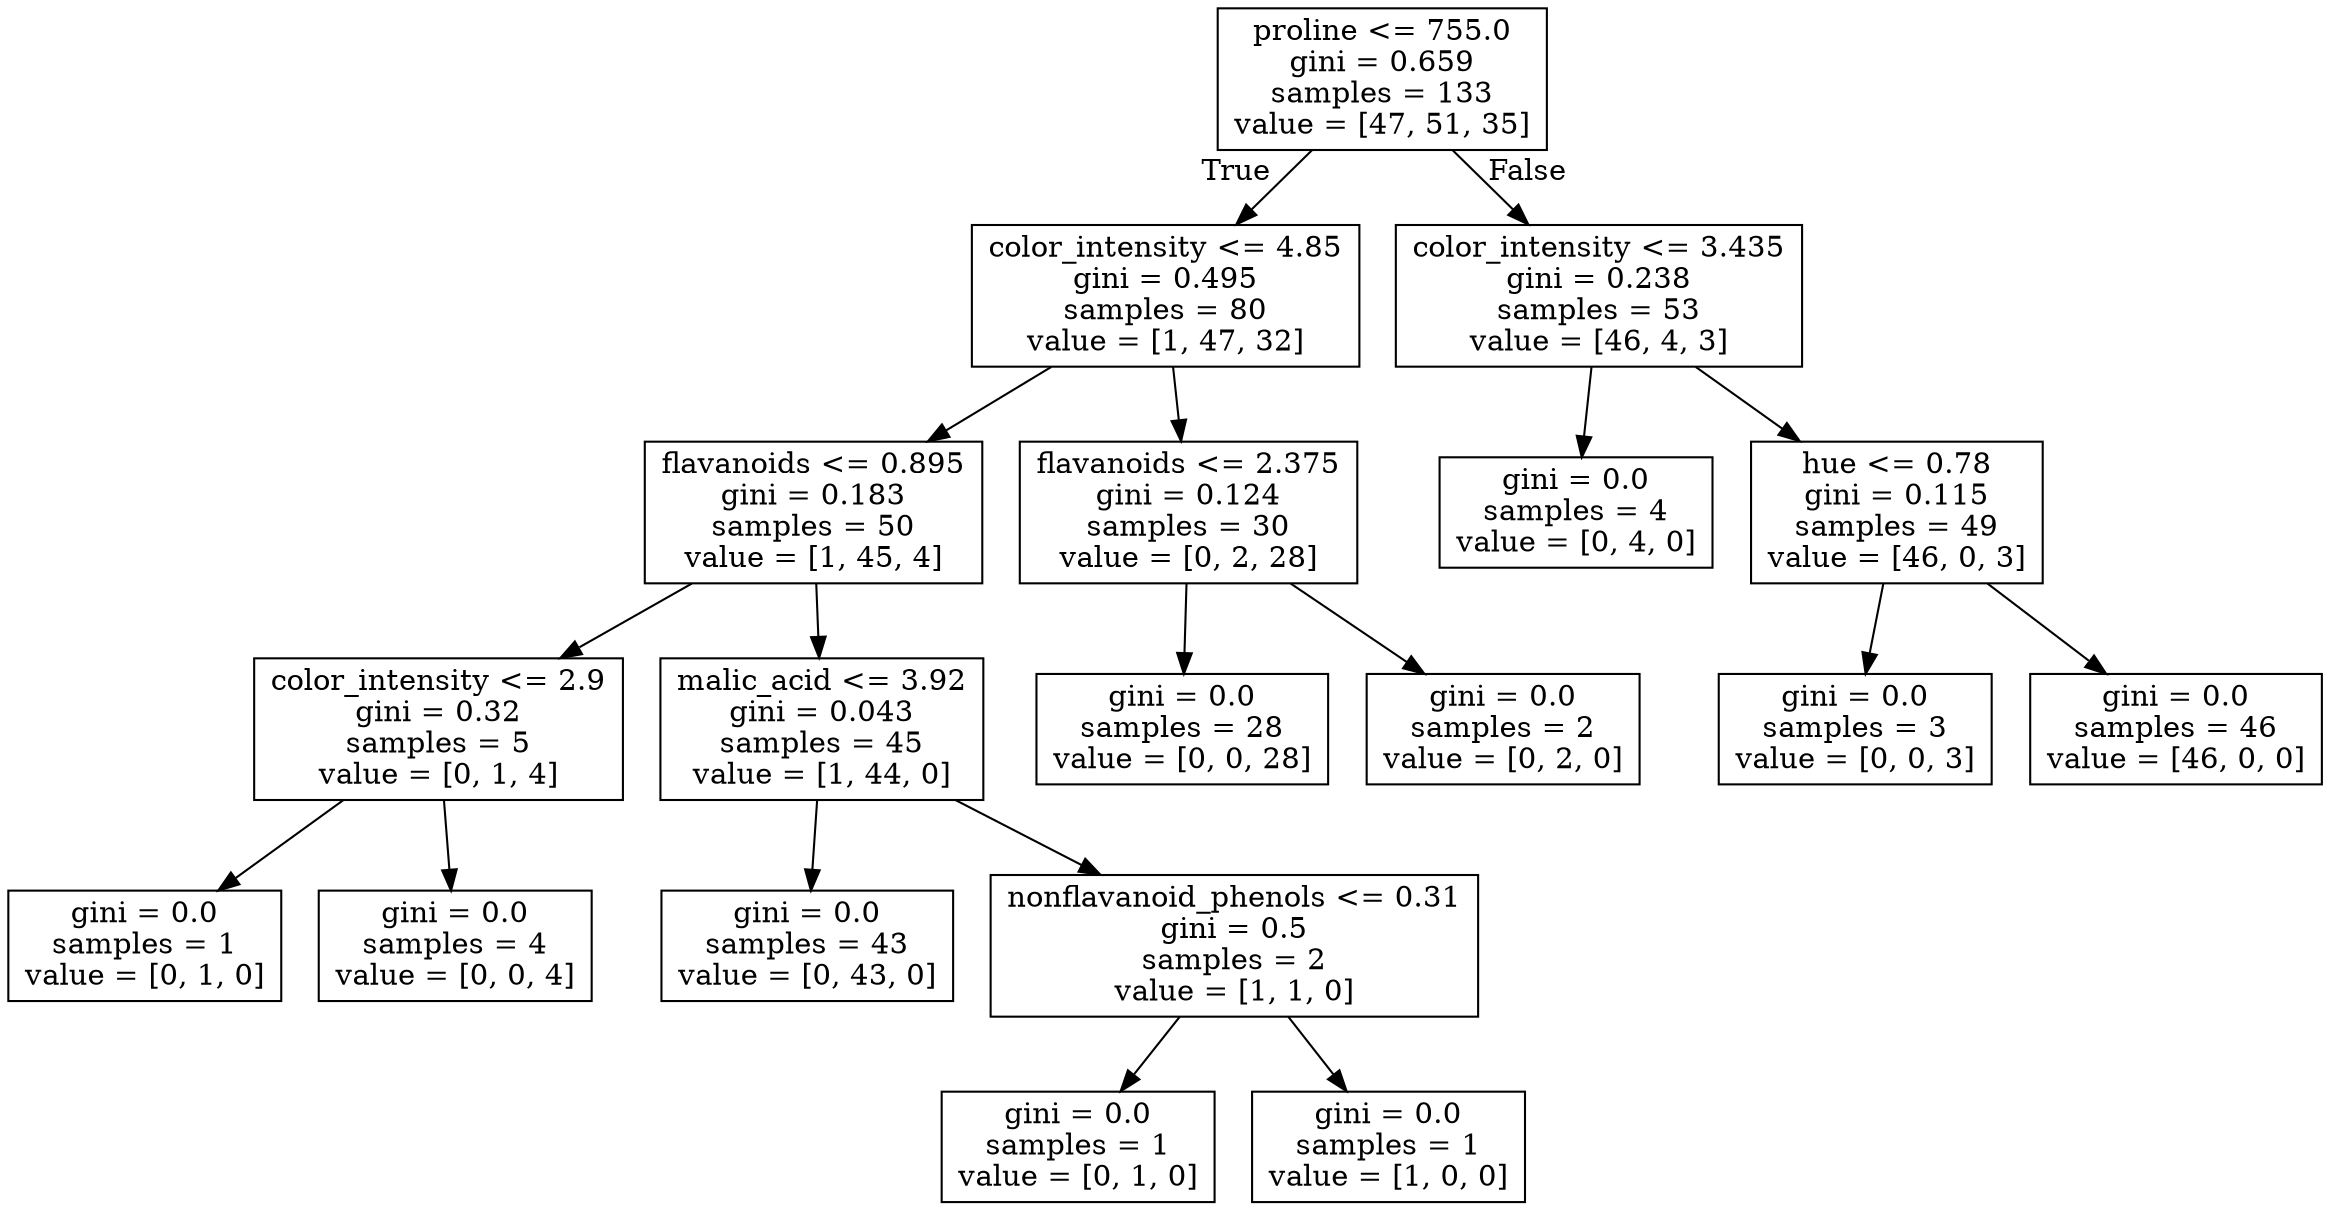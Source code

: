 digraph Tree {
node [shape=box] ;
0 [label="proline <= 755.0\ngini = 0.659\nsamples = 133\nvalue = [47, 51, 35]"] ;
1 [label="color_intensity <= 4.85\ngini = 0.495\nsamples = 80\nvalue = [1, 47, 32]"] ;
0 -> 1 [labeldistance=2.5, labelangle=45, headlabel="True"] ;
2 [label="flavanoids <= 0.895\ngini = 0.183\nsamples = 50\nvalue = [1, 45, 4]"] ;
1 -> 2 ;
3 [label="color_intensity <= 2.9\ngini = 0.32\nsamples = 5\nvalue = [0, 1, 4]"] ;
2 -> 3 ;
4 [label="gini = 0.0\nsamples = 1\nvalue = [0, 1, 0]"] ;
3 -> 4 ;
5 [label="gini = 0.0\nsamples = 4\nvalue = [0, 0, 4]"] ;
3 -> 5 ;
6 [label="malic_acid <= 3.92\ngini = 0.043\nsamples = 45\nvalue = [1, 44, 0]"] ;
2 -> 6 ;
7 [label="gini = 0.0\nsamples = 43\nvalue = [0, 43, 0]"] ;
6 -> 7 ;
8 [label="nonflavanoid_phenols <= 0.31\ngini = 0.5\nsamples = 2\nvalue = [1, 1, 0]"] ;
6 -> 8 ;
9 [label="gini = 0.0\nsamples = 1\nvalue = [0, 1, 0]"] ;
8 -> 9 ;
10 [label="gini = 0.0\nsamples = 1\nvalue = [1, 0, 0]"] ;
8 -> 10 ;
11 [label="flavanoids <= 2.375\ngini = 0.124\nsamples = 30\nvalue = [0, 2, 28]"] ;
1 -> 11 ;
12 [label="gini = 0.0\nsamples = 28\nvalue = [0, 0, 28]"] ;
11 -> 12 ;
13 [label="gini = 0.0\nsamples = 2\nvalue = [0, 2, 0]"] ;
11 -> 13 ;
14 [label="color_intensity <= 3.435\ngini = 0.238\nsamples = 53\nvalue = [46, 4, 3]"] ;
0 -> 14 [labeldistance=2.5, labelangle=-45, headlabel="False"] ;
15 [label="gini = 0.0\nsamples = 4\nvalue = [0, 4, 0]"] ;
14 -> 15 ;
16 [label="hue <= 0.78\ngini = 0.115\nsamples = 49\nvalue = [46, 0, 3]"] ;
14 -> 16 ;
17 [label="gini = 0.0\nsamples = 3\nvalue = [0, 0, 3]"] ;
16 -> 17 ;
18 [label="gini = 0.0\nsamples = 46\nvalue = [46, 0, 0]"] ;
16 -> 18 ;
}
